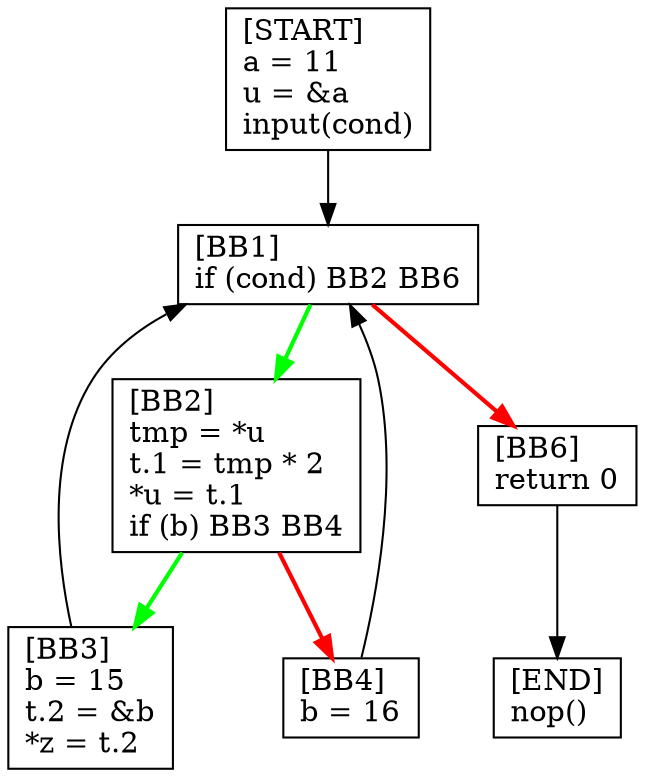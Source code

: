 digraph {
  node [shape=box]
  START [label="[START]\la = 11\lu = &a\linput(cond)\l"];
  BB1 [label="[BB1]\lif (cond) BB2 BB6\l"];
  BB2 [label="[BB2]\ltmp = *u\lt.1 = tmp * 2\l*u = t.1\lif (b) BB3 BB4\l"];
  BB3 [label="[BB3]\lb = 15\lt.2 = &b\l*z = t.2\l"];
  BB4 [label="[BB4]\lb = 16\l"];
  BB6 [label="[BB6]\lreturn 0\l"];
  END [label="[END]\lnop()\l"];
  BB1 -> BB6 [color=red, penwidth=2];
  BB2 -> BB4 [color=red, penwidth=2];
  BB6 -> END;
  BB1 -> BB2 [color=green, penwidth=2];
  START -> BB1;
  BB2 -> BB3 [color=green, penwidth=2];
  BB4 -> BB1;
  BB3 -> BB1;
}
